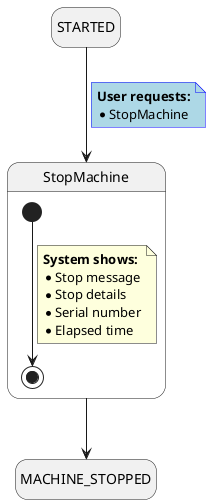 @startuml StopMachine Use Case Detail
hide empty description

STARTED --> StopMachine
    note on link #LightBlue;line:blue;
        **User requests:**
        * StopMachine
    end note
    
state StopMachine {
    [*] --> [*]
        note on link
            **System shows:**
            * Stop message
            * Stop details
            * Serial number
            * Elapsed time
        end note            
}
StopMachine  --> MACHINE_STOPPED
@enduml